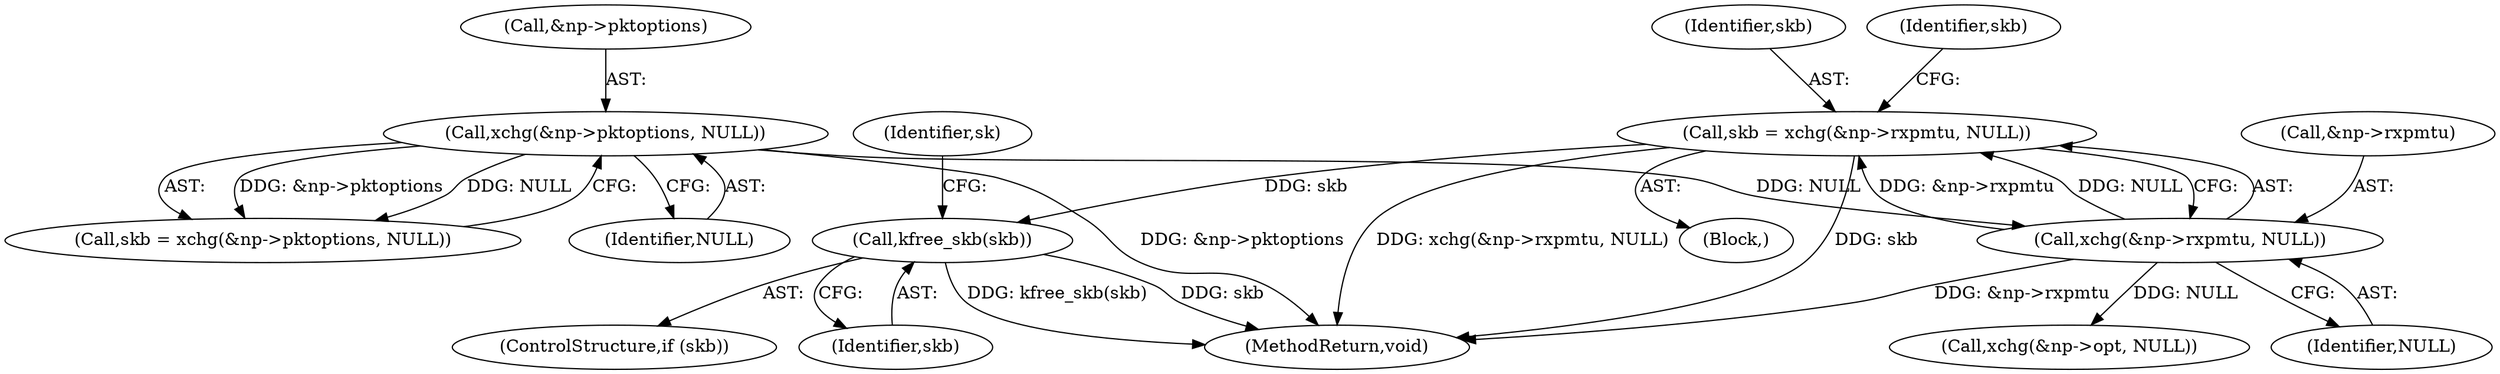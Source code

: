 digraph "0_linux_45f6fad84cc305103b28d73482b344d7f5b76f39_2@pointer" {
"1000125" [label="(Call,skb = xchg(&np->rxpmtu, NULL))"];
"1000127" [label="(Call,xchg(&np->rxpmtu, NULL))"];
"1000115" [label="(Call,xchg(&np->pktoptions, NULL))"];
"1000135" [label="(Call,kfree_skb(skb))"];
"1000120" [label="(Identifier,NULL)"];
"1000127" [label="(Call,xchg(&np->rxpmtu, NULL))"];
"1000134" [label="(Identifier,skb)"];
"1000128" [label="(Call,&np->rxpmtu)"];
"1000115" [label="(Call,xchg(&np->pktoptions, NULL))"];
"1000113" [label="(Call,skb = xchg(&np->pktoptions, NULL))"];
"1000136" [label="(Identifier,skb)"];
"1000141" [label="(Call,xchg(&np->opt, NULL))"];
"1000132" [label="(Identifier,NULL)"];
"1000116" [label="(Call,&np->pktoptions)"];
"1000126" [label="(Identifier,skb)"];
"1000135" [label="(Call,kfree_skb(skb))"];
"1000105" [label="(Block,)"];
"1000125" [label="(Call,skb = xchg(&np->rxpmtu, NULL))"];
"1000155" [label="(MethodReturn,void)"];
"1000133" [label="(ControlStructure,if (skb))"];
"1000138" [label="(Identifier,sk)"];
"1000125" -> "1000105"  [label="AST: "];
"1000125" -> "1000127"  [label="CFG: "];
"1000126" -> "1000125"  [label="AST: "];
"1000127" -> "1000125"  [label="AST: "];
"1000134" -> "1000125"  [label="CFG: "];
"1000125" -> "1000155"  [label="DDG: skb"];
"1000125" -> "1000155"  [label="DDG: xchg(&np->rxpmtu, NULL)"];
"1000127" -> "1000125"  [label="DDG: &np->rxpmtu"];
"1000127" -> "1000125"  [label="DDG: NULL"];
"1000125" -> "1000135"  [label="DDG: skb"];
"1000127" -> "1000132"  [label="CFG: "];
"1000128" -> "1000127"  [label="AST: "];
"1000132" -> "1000127"  [label="AST: "];
"1000127" -> "1000155"  [label="DDG: &np->rxpmtu"];
"1000115" -> "1000127"  [label="DDG: NULL"];
"1000127" -> "1000141"  [label="DDG: NULL"];
"1000115" -> "1000113"  [label="AST: "];
"1000115" -> "1000120"  [label="CFG: "];
"1000116" -> "1000115"  [label="AST: "];
"1000120" -> "1000115"  [label="AST: "];
"1000113" -> "1000115"  [label="CFG: "];
"1000115" -> "1000155"  [label="DDG: &np->pktoptions"];
"1000115" -> "1000113"  [label="DDG: &np->pktoptions"];
"1000115" -> "1000113"  [label="DDG: NULL"];
"1000135" -> "1000133"  [label="AST: "];
"1000135" -> "1000136"  [label="CFG: "];
"1000136" -> "1000135"  [label="AST: "];
"1000138" -> "1000135"  [label="CFG: "];
"1000135" -> "1000155"  [label="DDG: skb"];
"1000135" -> "1000155"  [label="DDG: kfree_skb(skb)"];
}
